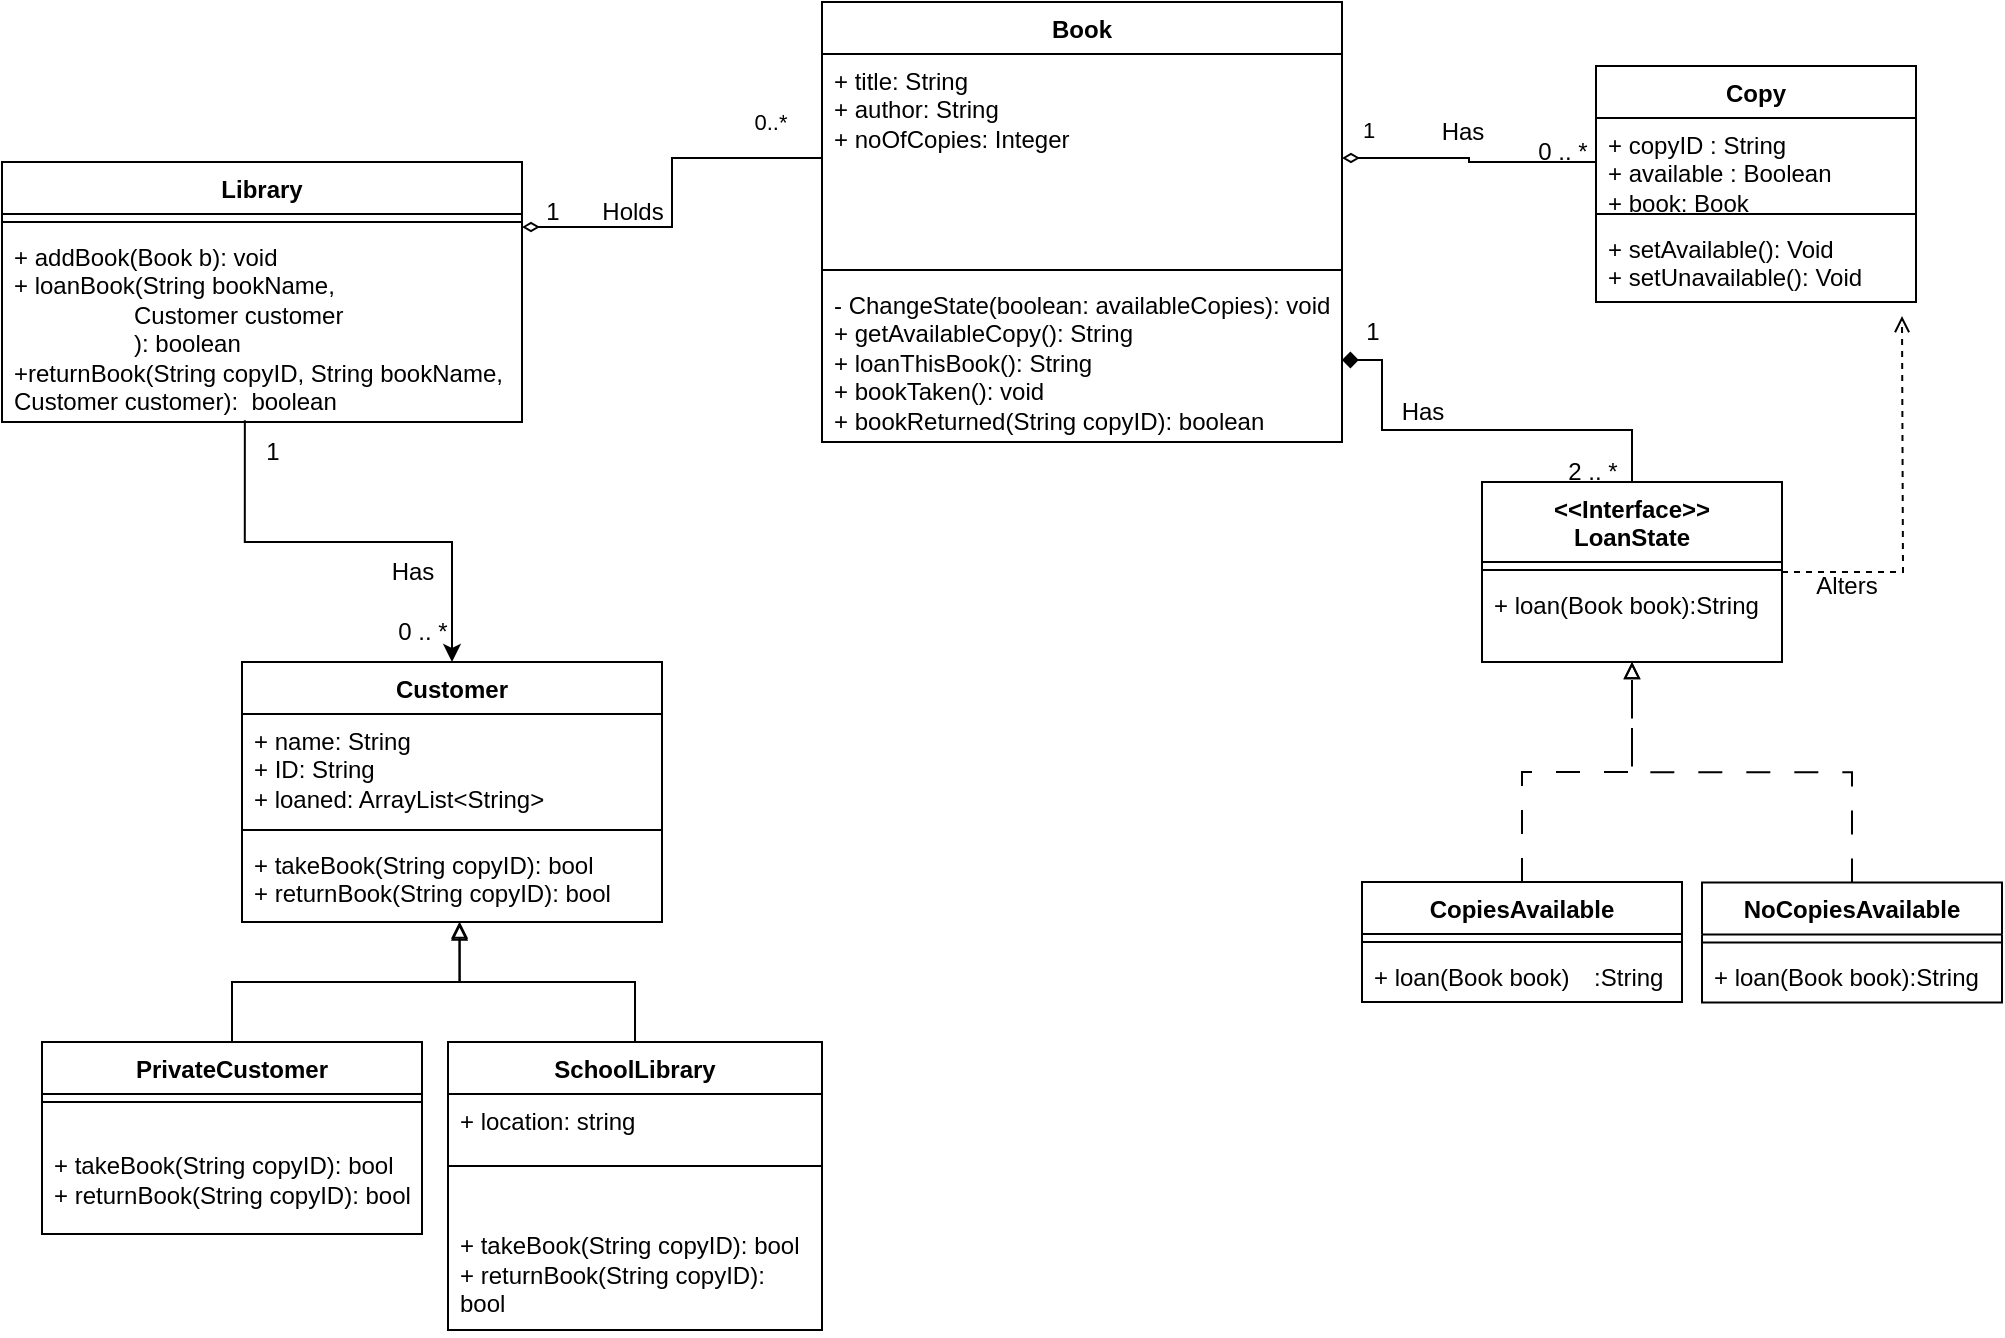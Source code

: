 <mxfile version="26.0.16">
  <diagram id="NwvOywu8shKPwYKtUqR9" name="Page-3">
    <mxGraphModel dx="1312" dy="-432" grid="1" gridSize="10" guides="1" tooltips="1" connect="1" arrows="1" fold="1" page="1" pageScale="1" pageWidth="827" pageHeight="1169" math="0" shadow="0">
      <root>
        <mxCell id="0" />
        <mxCell id="1" parent="0" />
        <mxCell id="7Acz6xuh9H0JCwp66rz2-2" value="Library" style="swimlane;fontStyle=1;align=center;verticalAlign=top;childLayout=stackLayout;horizontal=1;startSize=26;horizontalStack=0;resizeParent=1;resizeParentMax=0;resizeLast=0;collapsible=1;marginBottom=0;whiteSpace=wrap;html=1;" parent="1" vertex="1">
          <mxGeometry y="1249" width="260" height="130" as="geometry" />
        </mxCell>
        <mxCell id="7Acz6xuh9H0JCwp66rz2-3" value="" style="line;strokeWidth=1;fillColor=none;align=left;verticalAlign=middle;spacingTop=-1;spacingLeft=3;spacingRight=3;rotatable=0;labelPosition=right;points=[];portConstraint=eastwest;strokeColor=inherit;" parent="7Acz6xuh9H0JCwp66rz2-2" vertex="1">
          <mxGeometry y="26" width="260" height="8" as="geometry" />
        </mxCell>
        <mxCell id="7Acz6xuh9H0JCwp66rz2-4" value="+ addBook(Book b): void&lt;div&gt;+ loanBook(String bookName,&amp;nbsp;&lt;/div&gt;&lt;div&gt;&lt;span style=&quot;white-space: pre;&quot;&gt;&#x9;&lt;/span&gt;&lt;span style=&quot;white-space: pre;&quot;&gt;&#x9;&lt;/span&gt;&amp;nbsp; Customer customer&lt;/div&gt;&lt;div&gt;&lt;span style=&quot;white-space: pre;&quot;&gt;&#x9;&lt;/span&gt;&lt;span style=&quot;white-space: pre;&quot;&gt;&#x9;&lt;/span&gt;&amp;nbsp; ): boolean&amp;nbsp;&amp;nbsp;&lt;/div&gt;&lt;div&gt;+returnBook(String copyID, String bookName, Customer customer):&amp;nbsp; boolean&lt;/div&gt;" style="text;strokeColor=none;fillColor=none;align=left;verticalAlign=top;spacingLeft=4;spacingRight=4;overflow=hidden;rotatable=0;points=[[0,0.5],[1,0.5]];portConstraint=eastwest;whiteSpace=wrap;html=1;" parent="7Acz6xuh9H0JCwp66rz2-2" vertex="1">
          <mxGeometry y="34" width="260" height="96" as="geometry" />
        </mxCell>
        <mxCell id="7Acz6xuh9H0JCwp66rz2-5" value="Book" style="swimlane;fontStyle=1;align=center;verticalAlign=top;childLayout=stackLayout;horizontal=1;startSize=26;horizontalStack=0;resizeParent=1;resizeParentMax=0;resizeLast=0;collapsible=1;marginBottom=0;whiteSpace=wrap;html=1;" parent="1" vertex="1">
          <mxGeometry x="410" y="1169" width="260" height="220" as="geometry" />
        </mxCell>
        <mxCell id="7Acz6xuh9H0JCwp66rz2-6" value="+ title: String&lt;div&gt;+ author: String&lt;/div&gt;&lt;div&gt;+ noOfCopies: Integer&lt;/div&gt;&lt;div&gt;&lt;br&gt;&lt;/div&gt;" style="text;strokeColor=none;fillColor=none;align=left;verticalAlign=top;spacingLeft=4;spacingRight=4;overflow=hidden;rotatable=0;points=[[0,0.5],[1,0.5]];portConstraint=eastwest;whiteSpace=wrap;html=1;" parent="7Acz6xuh9H0JCwp66rz2-5" vertex="1">
          <mxGeometry y="26" width="260" height="104" as="geometry" />
        </mxCell>
        <mxCell id="7Acz6xuh9H0JCwp66rz2-7" value="" style="line;strokeWidth=1;fillColor=none;align=left;verticalAlign=middle;spacingTop=-1;spacingLeft=3;spacingRight=3;rotatable=0;labelPosition=right;points=[];portConstraint=eastwest;strokeColor=inherit;" parent="7Acz6xuh9H0JCwp66rz2-5" vertex="1">
          <mxGeometry y="130" width="260" height="8" as="geometry" />
        </mxCell>
        <mxCell id="7Acz6xuh9H0JCwp66rz2-8" value="&lt;div&gt;&lt;div&gt;- ChangeState(boolean: availableCopies): void&lt;/div&gt;&lt;/div&gt;&lt;div&gt;+ getAvailableCopy(): String&lt;/div&gt;&lt;div&gt;+ loanThisBook(): String&lt;/div&gt;&lt;div&gt;+ bookTaken(): void&lt;/div&gt;&lt;div&gt;+ bookReturned(String copyID): boolean&lt;/div&gt;" style="text;strokeColor=none;fillColor=none;align=left;verticalAlign=top;spacingLeft=4;spacingRight=4;overflow=hidden;rotatable=0;points=[[0,0.5],[1,0.5]];portConstraint=eastwest;whiteSpace=wrap;html=1;" parent="7Acz6xuh9H0JCwp66rz2-5" vertex="1">
          <mxGeometry y="138" width="260" height="82" as="geometry" />
        </mxCell>
        <mxCell id="7Acz6xuh9H0JCwp66rz2-9" style="edgeStyle=orthogonalEdgeStyle;rounded=0;orthogonalLoop=1;jettySize=auto;html=1;exitX=1;exitY=0.25;exitDx=0;exitDy=0;entryX=0;entryY=0.5;entryDx=0;entryDy=0;endArrow=none;endFill=0;startArrow=diamondThin;startFill=0;" parent="1" source="7Acz6xuh9H0JCwp66rz2-2" target="7Acz6xuh9H0JCwp66rz2-6" edge="1">
          <mxGeometry relative="1" as="geometry">
            <mxPoint x="310" y="1329" as="sourcePoint" />
            <mxPoint x="400" y="1299" as="targetPoint" />
          </mxGeometry>
        </mxCell>
        <mxCell id="7Acz6xuh9H0JCwp66rz2-10" value="0..*" style="edgeLabel;html=1;align=center;verticalAlign=middle;resizable=0;points=[];" parent="7Acz6xuh9H0JCwp66rz2-9" connectable="0" vertex="1">
          <mxGeometry x="0.676" y="2" relative="1" as="geometry">
            <mxPoint x="4" y="-16" as="offset" />
          </mxGeometry>
        </mxCell>
        <mxCell id="7Acz6xuh9H0JCwp66rz2-11" value="1" style="text;html=1;align=center;verticalAlign=middle;resizable=0;points=[];autosize=1;strokeColor=none;fillColor=none;" parent="1" vertex="1">
          <mxGeometry x="260" y="1259" width="30" height="30" as="geometry" />
        </mxCell>
        <mxCell id="7Acz6xuh9H0JCwp66rz2-12" value="Copy" style="swimlane;fontStyle=1;align=center;verticalAlign=top;childLayout=stackLayout;horizontal=1;startSize=26;horizontalStack=0;resizeParent=1;resizeParentMax=0;resizeLast=0;collapsible=1;marginBottom=0;whiteSpace=wrap;html=1;" parent="1" vertex="1">
          <mxGeometry x="797" y="1201" width="160" height="118" as="geometry" />
        </mxCell>
        <mxCell id="7Acz6xuh9H0JCwp66rz2-13" value="+ copyID : String&lt;div&gt;+ available : Boolean&lt;/div&gt;&lt;div&gt;+ book: Book&lt;/div&gt;" style="text;strokeColor=none;fillColor=none;align=left;verticalAlign=top;spacingLeft=4;spacingRight=4;overflow=hidden;rotatable=0;points=[[0,0.5],[1,0.5]];portConstraint=eastwest;whiteSpace=wrap;html=1;" parent="7Acz6xuh9H0JCwp66rz2-12" vertex="1">
          <mxGeometry y="26" width="160" height="44" as="geometry" />
        </mxCell>
        <mxCell id="7Acz6xuh9H0JCwp66rz2-14" value="" style="line;strokeWidth=1;fillColor=none;align=left;verticalAlign=middle;spacingTop=-1;spacingLeft=3;spacingRight=3;rotatable=0;labelPosition=right;points=[];portConstraint=eastwest;strokeColor=inherit;" parent="7Acz6xuh9H0JCwp66rz2-12" vertex="1">
          <mxGeometry y="70" width="160" height="8" as="geometry" />
        </mxCell>
        <mxCell id="7Acz6xuh9H0JCwp66rz2-15" value="&lt;div&gt;&lt;div&gt;+ setAvailable(): Void&lt;/div&gt;&lt;/div&gt;&lt;div&gt;+ setUnavailable(): Void&lt;/div&gt;" style="text;strokeColor=none;fillColor=none;align=left;verticalAlign=top;spacingLeft=4;spacingRight=4;overflow=hidden;rotatable=0;points=[[0,0.5],[1,0.5]];portConstraint=eastwest;whiteSpace=wrap;html=1;" parent="7Acz6xuh9H0JCwp66rz2-12" vertex="1">
          <mxGeometry y="78" width="160" height="40" as="geometry" />
        </mxCell>
        <mxCell id="7Acz6xuh9H0JCwp66rz2-16" value="Has" style="text;html=1;align=center;verticalAlign=middle;resizable=0;points=[];autosize=1;strokeColor=none;fillColor=none;" parent="1" vertex="1">
          <mxGeometry x="710" y="1219" width="40" height="30" as="geometry" />
        </mxCell>
        <mxCell id="7Acz6xuh9H0JCwp66rz2-17" style="edgeStyle=orthogonalEdgeStyle;rounded=0;orthogonalLoop=1;jettySize=auto;html=1;dashed=1;endArrow=open;endFill=0;" parent="1" source="7Acz6xuh9H0JCwp66rz2-18" edge="1">
          <mxGeometry relative="1" as="geometry">
            <mxPoint x="950" y="1326" as="targetPoint" />
          </mxGeometry>
        </mxCell>
        <mxCell id="7Acz6xuh9H0JCwp66rz2-18" value="&amp;lt;&amp;lt;Interface&amp;gt;&amp;gt;&lt;div&gt;LoanState&lt;/div&gt;&lt;div&gt;&lt;br&gt;&lt;/div&gt;&lt;div&gt;&lt;br&gt;&lt;/div&gt;&lt;div&gt;&lt;br&gt;&lt;/div&gt;" style="swimlane;fontStyle=1;align=center;verticalAlign=top;childLayout=stackLayout;horizontal=1;startSize=40;horizontalStack=0;resizeParent=1;resizeParentMax=0;resizeLast=0;collapsible=1;marginBottom=0;whiteSpace=wrap;html=1;" parent="1" vertex="1">
          <mxGeometry x="740" y="1409" width="150" height="90" as="geometry">
            <mxRectangle x="320" y="160" width="120" height="40" as="alternateBounds" />
          </mxGeometry>
        </mxCell>
        <mxCell id="7Acz6xuh9H0JCwp66rz2-19" value="" style="line;strokeWidth=1;fillColor=none;align=left;verticalAlign=middle;spacingTop=-1;spacingLeft=3;spacingRight=3;rotatable=0;labelPosition=right;points=[];portConstraint=eastwest;strokeColor=inherit;" parent="7Acz6xuh9H0JCwp66rz2-18" vertex="1">
          <mxGeometry y="40" width="150" height="8" as="geometry" />
        </mxCell>
        <mxCell id="7Acz6xuh9H0JCwp66rz2-20" value="+ loan(Book book&lt;span style=&quot;background-color: transparent; color: light-dark(rgb(0, 0, 0), rgb(255, 255, 255));&quot;&gt;):&lt;/span&gt;&lt;span style=&quot;background-color: transparent; color: light-dark(rgb(0, 0, 0), rgb(255, 255, 255));&quot;&gt;String&lt;/span&gt;" style="text;strokeColor=none;fillColor=none;align=left;verticalAlign=top;spacingLeft=4;spacingRight=4;overflow=hidden;rotatable=0;points=[[0,0.5],[1,0.5]];portConstraint=eastwest;whiteSpace=wrap;html=1;" parent="7Acz6xuh9H0JCwp66rz2-18" vertex="1">
          <mxGeometry y="48" width="150" height="42" as="geometry" />
        </mxCell>
        <mxCell id="7Acz6xuh9H0JCwp66rz2-21" style="edgeStyle=orthogonalEdgeStyle;rounded=0;orthogonalLoop=1;jettySize=auto;html=1;exitX=0.5;exitY=0;exitDx=0;exitDy=0;entryX=0.5;entryY=1;entryDx=0;entryDy=0;endArrow=block;endFill=0;dashed=1;dashPattern=12 12;" parent="1" source="7Acz6xuh9H0JCwp66rz2-22" target="7Acz6xuh9H0JCwp66rz2-18" edge="1">
          <mxGeometry relative="1" as="geometry" />
        </mxCell>
        <mxCell id="7Acz6xuh9H0JCwp66rz2-22" value="CopiesAvailable" style="swimlane;fontStyle=1;align=center;verticalAlign=top;childLayout=stackLayout;horizontal=1;startSize=26;horizontalStack=0;resizeParent=1;resizeParentMax=0;resizeLast=0;collapsible=1;marginBottom=0;whiteSpace=wrap;html=1;" parent="1" vertex="1">
          <mxGeometry x="680" y="1609" width="160" height="60" as="geometry" />
        </mxCell>
        <mxCell id="7Acz6xuh9H0JCwp66rz2-23" value="" style="line;strokeWidth=1;fillColor=none;align=left;verticalAlign=middle;spacingTop=-1;spacingLeft=3;spacingRight=3;rotatable=0;labelPosition=right;points=[];portConstraint=eastwest;strokeColor=inherit;" parent="7Acz6xuh9H0JCwp66rz2-22" vertex="1">
          <mxGeometry y="26" width="160" height="8" as="geometry" />
        </mxCell>
        <mxCell id="7Acz6xuh9H0JCwp66rz2-24" value="+ loan(Book book&lt;span style=&quot;color: light-dark(rgb(0, 0, 0), rgb(255, 255, 255)); background-color: transparent;&quot;&gt;)&amp;nbsp;&lt;span style=&quot;white-space: pre;&quot;&gt;&#x9;&lt;/span&gt;&amp;nbsp;:&lt;/span&gt;&lt;span style=&quot;color: light-dark(rgb(0, 0, 0), rgb(255, 255, 255)); background-color: transparent;&quot;&gt;String&lt;/span&gt;" style="text;strokeColor=none;fillColor=none;align=left;verticalAlign=top;spacingLeft=4;spacingRight=4;overflow=hidden;rotatable=0;points=[[0,0.5],[1,0.5]];portConstraint=eastwest;whiteSpace=wrap;html=1;" parent="7Acz6xuh9H0JCwp66rz2-22" vertex="1">
          <mxGeometry y="34" width="160" height="26" as="geometry" />
        </mxCell>
        <mxCell id="7Acz6xuh9H0JCwp66rz2-25" style="edgeStyle=orthogonalEdgeStyle;rounded=0;orthogonalLoop=1;jettySize=auto;html=1;entryX=0.5;entryY=1;entryDx=0;entryDy=0;endArrow=block;endFill=0;dashed=1;dashPattern=12 12;" parent="1" source="7Acz6xuh9H0JCwp66rz2-26" target="7Acz6xuh9H0JCwp66rz2-18" edge="1">
          <mxGeometry relative="1" as="geometry" />
        </mxCell>
        <mxCell id="7Acz6xuh9H0JCwp66rz2-26" value="NoCopiesAvailable" style="swimlane;fontStyle=1;align=center;verticalAlign=top;childLayout=stackLayout;horizontal=1;startSize=26;horizontalStack=0;resizeParent=1;resizeParentMax=0;resizeLast=0;collapsible=1;marginBottom=0;whiteSpace=wrap;html=1;" parent="1" vertex="1">
          <mxGeometry x="850" y="1609.3" width="150" height="60" as="geometry" />
        </mxCell>
        <mxCell id="7Acz6xuh9H0JCwp66rz2-27" value="" style="line;strokeWidth=1;fillColor=none;align=left;verticalAlign=middle;spacingTop=-1;spacingLeft=3;spacingRight=3;rotatable=0;labelPosition=right;points=[];portConstraint=eastwest;strokeColor=inherit;" parent="7Acz6xuh9H0JCwp66rz2-26" vertex="1">
          <mxGeometry y="26" width="150" height="8" as="geometry" />
        </mxCell>
        <mxCell id="7Acz6xuh9H0JCwp66rz2-28" value="+ loan(Book book&lt;span style=&quot;color: light-dark(rgb(0, 0, 0), rgb(255, 255, 255)); background-color: transparent;&quot;&gt;):&lt;/span&gt;&lt;span style=&quot;color: light-dark(rgb(0, 0, 0), rgb(255, 255, 255)); background-color: transparent;&quot;&gt;String&lt;/span&gt;" style="text;strokeColor=none;fillColor=none;align=left;verticalAlign=top;spacingLeft=4;spacingRight=4;overflow=hidden;rotatable=0;points=[[0,0.5],[1,0.5]];portConstraint=eastwest;whiteSpace=wrap;html=1;" parent="7Acz6xuh9H0JCwp66rz2-26" vertex="1">
          <mxGeometry y="34" width="150" height="26" as="geometry" />
        </mxCell>
        <mxCell id="7Acz6xuh9H0JCwp66rz2-29" value="SchoolLibrary" style="swimlane;fontStyle=1;align=center;verticalAlign=top;childLayout=stackLayout;horizontal=1;startSize=26;horizontalStack=0;resizeParent=1;resizeParentMax=0;resizeLast=0;collapsible=1;marginBottom=0;whiteSpace=wrap;html=1;" parent="1" vertex="1">
          <mxGeometry x="223" y="1689" width="187" height="144" as="geometry" />
        </mxCell>
        <mxCell id="7Acz6xuh9H0JCwp66rz2-30" value="+ location: string" style="text;strokeColor=none;fillColor=none;align=left;verticalAlign=top;spacingLeft=4;spacingRight=4;overflow=hidden;rotatable=0;points=[[0,0.5],[1,0.5]];portConstraint=eastwest;whiteSpace=wrap;html=1;" parent="7Acz6xuh9H0JCwp66rz2-29" vertex="1">
          <mxGeometry y="26" width="187" height="24" as="geometry" />
        </mxCell>
        <mxCell id="7Acz6xuh9H0JCwp66rz2-31" value="" style="line;strokeWidth=1;fillColor=none;align=left;verticalAlign=middle;spacingTop=-1;spacingLeft=3;spacingRight=3;rotatable=0;labelPosition=right;points=[];portConstraint=eastwest;strokeColor=inherit;" parent="7Acz6xuh9H0JCwp66rz2-29" vertex="1">
          <mxGeometry y="50" width="187" height="24" as="geometry" />
        </mxCell>
        <mxCell id="7Acz6xuh9H0JCwp66rz2-32" value="&lt;br&gt;&lt;div&gt;+ takeBook(String copyID): bool&lt;div&gt;+ returnBook(String copyID): bool&lt;/div&gt;&lt;/div&gt;" style="text;strokeColor=none;fillColor=none;align=left;verticalAlign=top;spacingLeft=4;spacingRight=4;overflow=hidden;rotatable=0;points=[[0,0.5],[1,0.5]];portConstraint=eastwest;whiteSpace=wrap;html=1;" parent="7Acz6xuh9H0JCwp66rz2-29" vertex="1">
          <mxGeometry y="74" width="187" height="70" as="geometry" />
        </mxCell>
        <mxCell id="7Acz6xuh9H0JCwp66rz2-33" value="PrivateCustomer" style="swimlane;fontStyle=1;align=center;verticalAlign=top;childLayout=stackLayout;horizontal=1;startSize=26;horizontalStack=0;resizeParent=1;resizeParentMax=0;resizeLast=0;collapsible=1;marginBottom=0;whiteSpace=wrap;html=1;" parent="1" vertex="1">
          <mxGeometry x="20" y="1689" width="190" height="96" as="geometry" />
        </mxCell>
        <mxCell id="7Acz6xuh9H0JCwp66rz2-34" value="" style="line;strokeWidth=1;fillColor=none;align=left;verticalAlign=middle;spacingTop=-1;spacingLeft=3;spacingRight=3;rotatable=0;labelPosition=right;points=[];portConstraint=eastwest;strokeColor=inherit;" parent="7Acz6xuh9H0JCwp66rz2-33" vertex="1">
          <mxGeometry y="26" width="190" height="8" as="geometry" />
        </mxCell>
        <mxCell id="7Acz6xuh9H0JCwp66rz2-35" value="&lt;br&gt;&lt;div&gt;+ takeBook(String copyID): bool&lt;div&gt;+ returnBook(String copyID): bool&lt;/div&gt;&lt;/div&gt;" style="text;strokeColor=none;fillColor=none;align=left;verticalAlign=top;spacingLeft=4;spacingRight=4;overflow=hidden;rotatable=0;points=[[0,0.5],[1,0.5]];portConstraint=eastwest;whiteSpace=wrap;html=1;" parent="7Acz6xuh9H0JCwp66rz2-33" vertex="1">
          <mxGeometry y="34" width="190" height="62" as="geometry" />
        </mxCell>
        <mxCell id="7Acz6xuh9H0JCwp66rz2-36" style="edgeStyle=orthogonalEdgeStyle;rounded=0;orthogonalLoop=1;jettySize=auto;html=1;exitX=0.5;exitY=0;exitDx=0;exitDy=0;endArrow=diamond;endFill=1;entryX=1;entryY=0.5;entryDx=0;entryDy=0;" parent="1" source="7Acz6xuh9H0JCwp66rz2-18" target="7Acz6xuh9H0JCwp66rz2-8" edge="1">
          <mxGeometry relative="1" as="geometry">
            <Array as="points">
              <mxPoint x="795" y="1383" />
              <mxPoint x="690" y="1383" />
              <mxPoint x="690" y="1343" />
            </Array>
            <mxPoint x="960" y="1359" as="targetPoint" />
          </mxGeometry>
        </mxCell>
        <mxCell id="7Acz6xuh9H0JCwp66rz2-37" value="Holds" style="text;html=1;align=center;verticalAlign=middle;resizable=0;points=[];autosize=1;strokeColor=none;fillColor=none;" parent="1" vertex="1">
          <mxGeometry x="290" y="1259" width="50" height="30" as="geometry" />
        </mxCell>
        <mxCell id="7Acz6xuh9H0JCwp66rz2-38" style="edgeStyle=orthogonalEdgeStyle;rounded=0;orthogonalLoop=1;jettySize=auto;html=1;entryX=0;entryY=0.5;entryDx=0;entryDy=0;endArrow=none;startFill=0;startArrow=diamondThin;endFill=0;" parent="1" source="7Acz6xuh9H0JCwp66rz2-6" target="7Acz6xuh9H0JCwp66rz2-13" edge="1">
          <mxGeometry relative="1" as="geometry" />
        </mxCell>
        <mxCell id="7Acz6xuh9H0JCwp66rz2-39" value="1" style="edgeLabel;html=1;align=center;verticalAlign=middle;resizable=0;points=[];" parent="7Acz6xuh9H0JCwp66rz2-38" connectable="0" vertex="1">
          <mxGeometry x="-0.704" y="2" relative="1" as="geometry">
            <mxPoint x="-6" y="-12" as="offset" />
          </mxGeometry>
        </mxCell>
        <mxCell id="7Acz6xuh9H0JCwp66rz2-40" value="0 .. *" style="text;html=1;align=center;verticalAlign=middle;resizable=0;points=[];autosize=1;strokeColor=none;fillColor=none;" parent="1" vertex="1">
          <mxGeometry x="755" y="1229" width="50" height="30" as="geometry" />
        </mxCell>
        <mxCell id="7Acz6xuh9H0JCwp66rz2-41" value="1" style="text;html=1;align=center;verticalAlign=middle;resizable=0;points=[];autosize=1;strokeColor=none;fillColor=none;" parent="1" vertex="1">
          <mxGeometry x="670" y="1319" width="30" height="30" as="geometry" />
        </mxCell>
        <mxCell id="7Acz6xuh9H0JCwp66rz2-42" value="2 .. *" style="text;html=1;align=center;verticalAlign=middle;resizable=0;points=[];autosize=1;strokeColor=none;fillColor=none;" parent="1" vertex="1">
          <mxGeometry x="770" y="1389" width="50" height="30" as="geometry" />
        </mxCell>
        <mxCell id="7Acz6xuh9H0JCwp66rz2-43" value="Customer" style="swimlane;fontStyle=1;align=center;verticalAlign=top;childLayout=stackLayout;horizontal=1;startSize=26;horizontalStack=0;resizeParent=1;resizeParentMax=0;resizeLast=0;collapsible=1;marginBottom=0;whiteSpace=wrap;html=1;" parent="1" vertex="1">
          <mxGeometry x="120" y="1499" width="210" height="130" as="geometry" />
        </mxCell>
        <mxCell id="7Acz6xuh9H0JCwp66rz2-44" value="+ name: String&lt;div&gt;+ ID: String&lt;/div&gt;&lt;div&gt;+ loaned: ArrayList&amp;lt;String&amp;gt;&lt;/div&gt;" style="text;strokeColor=none;fillColor=none;align=left;verticalAlign=top;spacingLeft=4;spacingRight=4;overflow=hidden;rotatable=0;points=[[0,0.5],[1,0.5]];portConstraint=eastwest;whiteSpace=wrap;html=1;" parent="7Acz6xuh9H0JCwp66rz2-43" vertex="1">
          <mxGeometry y="26" width="210" height="54" as="geometry" />
        </mxCell>
        <mxCell id="7Acz6xuh9H0JCwp66rz2-45" value="" style="line;strokeWidth=1;fillColor=none;align=left;verticalAlign=middle;spacingTop=-1;spacingLeft=3;spacingRight=3;rotatable=0;labelPosition=right;points=[];portConstraint=eastwest;strokeColor=inherit;" parent="7Acz6xuh9H0JCwp66rz2-43" vertex="1">
          <mxGeometry y="80" width="210" height="8" as="geometry" />
        </mxCell>
        <mxCell id="7Acz6xuh9H0JCwp66rz2-46" value="+ takeBook(String copyID): bool&lt;div&gt;+ returnBook(String copyID): bool&lt;/div&gt;" style="text;strokeColor=none;fillColor=none;align=left;verticalAlign=top;spacingLeft=4;spacingRight=4;overflow=hidden;rotatable=0;points=[[0,0.5],[1,0.5]];portConstraint=eastwest;whiteSpace=wrap;html=1;" parent="7Acz6xuh9H0JCwp66rz2-43" vertex="1">
          <mxGeometry y="88" width="210" height="42" as="geometry" />
        </mxCell>
        <mxCell id="7Acz6xuh9H0JCwp66rz2-47" style="edgeStyle=orthogonalEdgeStyle;rounded=0;orthogonalLoop=1;jettySize=auto;html=1;entryX=0.467;entryY=0.991;entryDx=0;entryDy=0;entryPerimeter=0;startArrow=classic;startFill=1;endArrow=none;" parent="1" source="7Acz6xuh9H0JCwp66rz2-43" target="7Acz6xuh9H0JCwp66rz2-4" edge="1">
          <mxGeometry relative="1" as="geometry" />
        </mxCell>
        <mxCell id="7Acz6xuh9H0JCwp66rz2-48" value="Has" style="text;html=1;align=center;verticalAlign=middle;resizable=0;points=[];autosize=1;strokeColor=none;fillColor=none;" parent="1" vertex="1">
          <mxGeometry x="185" y="1439" width="40" height="30" as="geometry" />
        </mxCell>
        <mxCell id="7Acz6xuh9H0JCwp66rz2-49" value="1" style="text;html=1;align=center;verticalAlign=middle;resizable=0;points=[];autosize=1;strokeColor=none;fillColor=none;" parent="1" vertex="1">
          <mxGeometry x="120" y="1379" width="30" height="30" as="geometry" />
        </mxCell>
        <mxCell id="7Acz6xuh9H0JCwp66rz2-50" value="0 .. *" style="text;html=1;align=center;verticalAlign=middle;resizable=0;points=[];autosize=1;strokeColor=none;fillColor=none;" parent="1" vertex="1">
          <mxGeometry x="185" y="1469" width="50" height="30" as="geometry" />
        </mxCell>
        <mxCell id="7Acz6xuh9H0JCwp66rz2-51" style="edgeStyle=orthogonalEdgeStyle;rounded=0;orthogonalLoop=1;jettySize=auto;html=1;entryX=0.518;entryY=1.017;entryDx=0;entryDy=0;entryPerimeter=0;endArrow=block;endFill=0;" parent="1" source="7Acz6xuh9H0JCwp66rz2-33" target="7Acz6xuh9H0JCwp66rz2-46" edge="1">
          <mxGeometry relative="1" as="geometry" />
        </mxCell>
        <mxCell id="7Acz6xuh9H0JCwp66rz2-52" style="edgeStyle=orthogonalEdgeStyle;rounded=0;orthogonalLoop=1;jettySize=auto;html=1;entryX=0.518;entryY=0.995;entryDx=0;entryDy=0;entryPerimeter=0;endArrow=block;endFill=0;" parent="1" source="7Acz6xuh9H0JCwp66rz2-29" target="7Acz6xuh9H0JCwp66rz2-46" edge="1">
          <mxGeometry relative="1" as="geometry" />
        </mxCell>
        <mxCell id="7Acz6xuh9H0JCwp66rz2-53" value="Has" style="text;html=1;align=center;verticalAlign=middle;resizable=0;points=[];autosize=1;strokeColor=none;fillColor=none;" parent="1" vertex="1">
          <mxGeometry x="690" y="1359" width="40" height="30" as="geometry" />
        </mxCell>
        <mxCell id="7Acz6xuh9H0JCwp66rz2-55" value="Alters" style="text;html=1;align=center;verticalAlign=middle;resizable=0;points=[];autosize=1;strokeColor=none;fillColor=none;" parent="1" vertex="1">
          <mxGeometry x="897" y="1446" width="50" height="30" as="geometry" />
        </mxCell>
      </root>
    </mxGraphModel>
  </diagram>
</mxfile>
